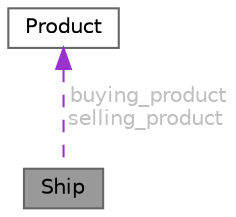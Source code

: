digraph "Ship"
{
 // LATEX_PDF_SIZE
  bgcolor="transparent";
  edge [fontname=Helvetica,fontsize=10,labelfontname=Helvetica,labelfontsize=10];
  node [fontname=Helvetica,fontsize=10,shape=box,height=0.2,width=0.4];
  Node1 [id="Node000001",label="Ship",height=0.2,width=0.4,color="gray40", fillcolor="grey60", style="filled", fontcolor="black",tooltip="Represents a ship that navigates through a Valley buying and selling products."];
  Node2 -> Node1 [id="edge1_Node000001_Node000002",dir="back",color="darkorchid3",style="dashed",tooltip=" ",label=" buying_product\nselling_product",fontcolor="grey" ];
  Node2 [id="Node000002",label="Product",height=0.2,width=0.4,color="gray40", fillcolor="white", style="filled",URL="$classProduct.html",tooltip="Represents a product. A product object has an available amount and a wanted amount of units,..."];
}
